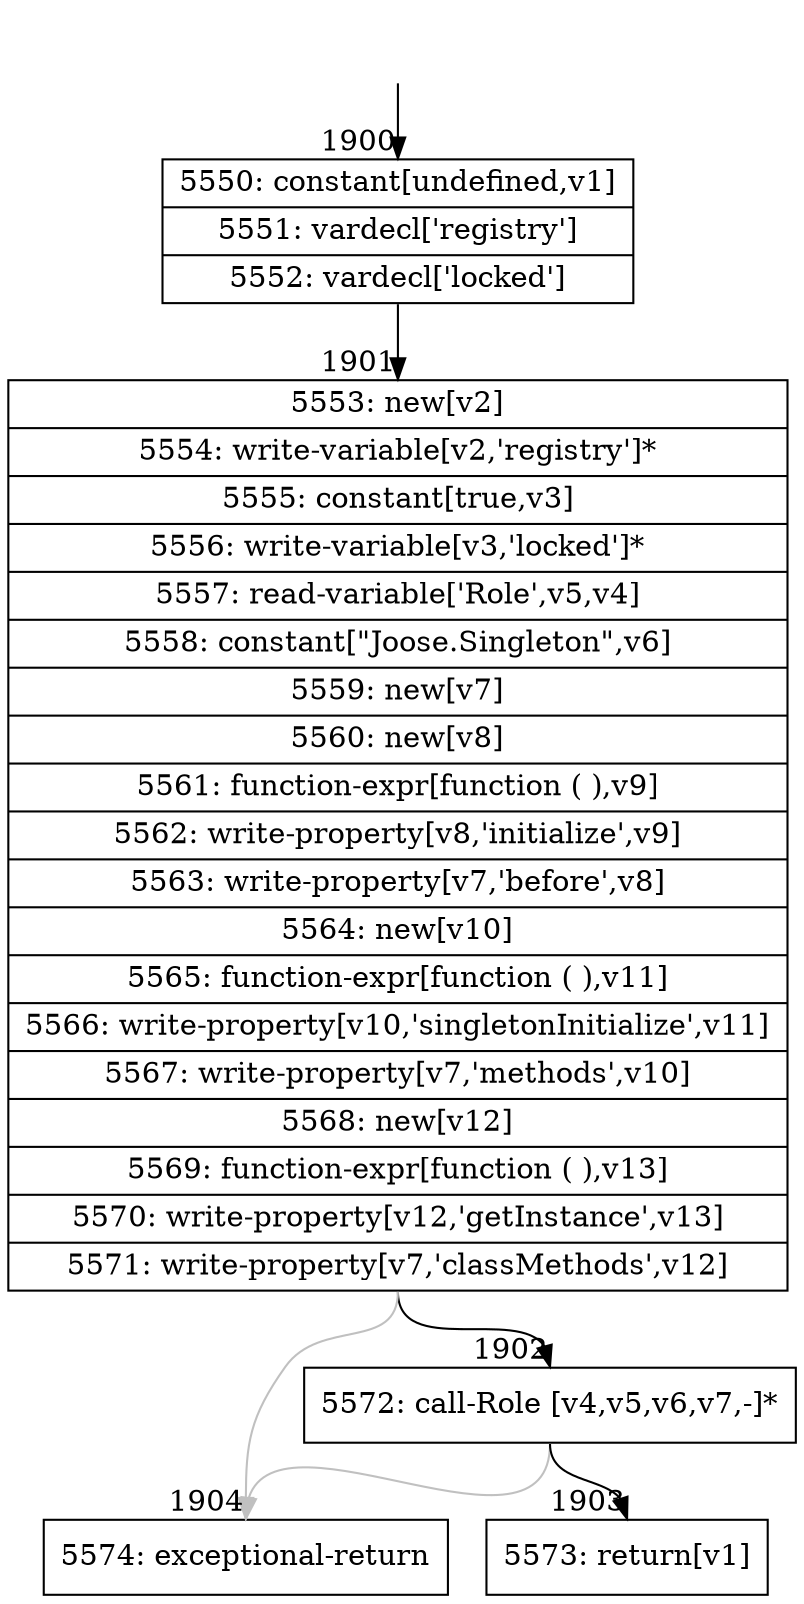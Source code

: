 digraph {
rankdir="TD"
BB_entry216[shape=none,label=""];
BB_entry216 -> BB1900 [tailport=s, headport=n, headlabel="    1900"]
BB1900 [shape=record label="{5550: constant[undefined,v1]|5551: vardecl['registry']|5552: vardecl['locked']}" ] 
BB1900 -> BB1901 [tailport=s, headport=n, headlabel="      1901"]
BB1901 [shape=record label="{5553: new[v2]|5554: write-variable[v2,'registry']*|5555: constant[true,v3]|5556: write-variable[v3,'locked']*|5557: read-variable['Role',v5,v4]|5558: constant[\"Joose.Singleton\",v6]|5559: new[v7]|5560: new[v8]|5561: function-expr[function ( ),v9]|5562: write-property[v8,'initialize',v9]|5563: write-property[v7,'before',v8]|5564: new[v10]|5565: function-expr[function ( ),v11]|5566: write-property[v10,'singletonInitialize',v11]|5567: write-property[v7,'methods',v10]|5568: new[v12]|5569: function-expr[function ( ),v13]|5570: write-property[v12,'getInstance',v13]|5571: write-property[v7,'classMethods',v12]}" ] 
BB1901 -> BB1902 [tailport=s, headport=n, headlabel="      1902"]
BB1901 -> BB1904 [tailport=s, headport=n, color=gray, headlabel="      1904"]
BB1902 [shape=record label="{5572: call-Role [v4,v5,v6,v7,-]*}" ] 
BB1902 -> BB1903 [tailport=s, headport=n, headlabel="      1903"]
BB1902 -> BB1904 [tailport=s, headport=n, color=gray]
BB1903 [shape=record label="{5573: return[v1]}" ] 
BB1904 [shape=record label="{5574: exceptional-return}" ] 
//#$~ 2173
}
